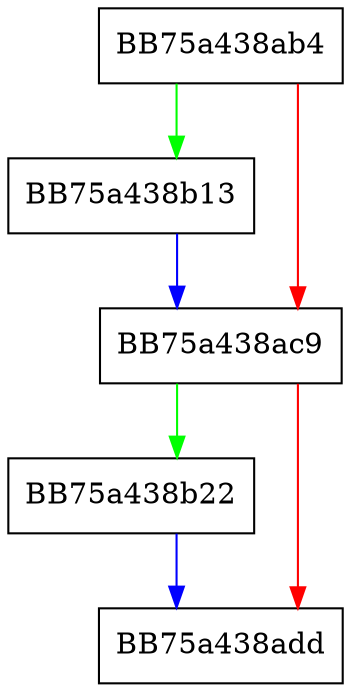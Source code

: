 digraph EnumNameClose {
  node [shape="box"];
  graph [splines=ortho];
  BB75a438ab4 -> BB75a438b13 [color="green"];
  BB75a438ab4 -> BB75a438ac9 [color="red"];
  BB75a438ac9 -> BB75a438b22 [color="green"];
  BB75a438ac9 -> BB75a438add [color="red"];
  BB75a438b13 -> BB75a438ac9 [color="blue"];
  BB75a438b22 -> BB75a438add [color="blue"];
}